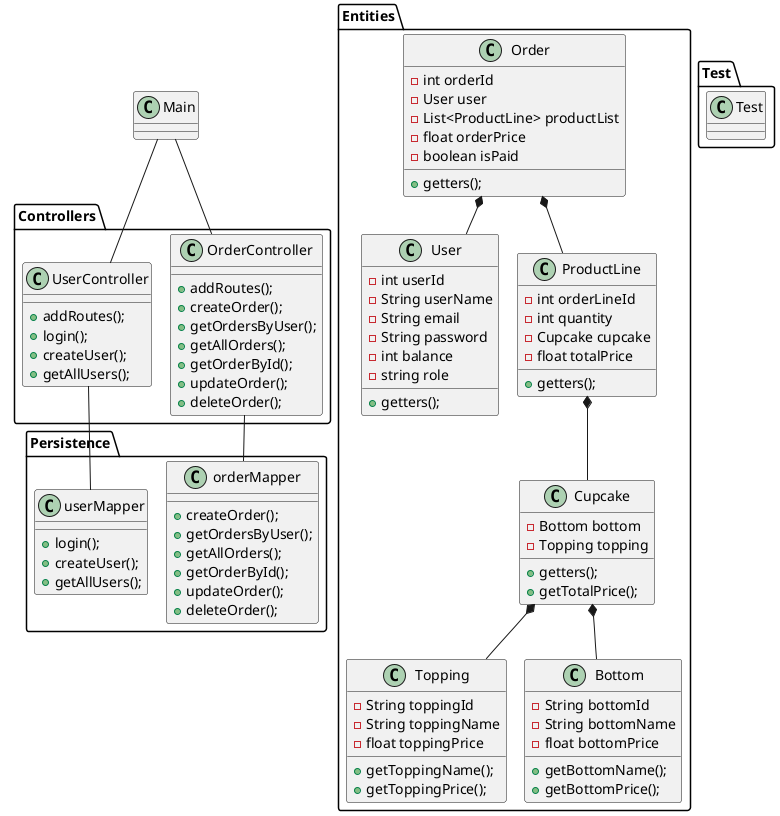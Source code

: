 @startuml
!pragma Layout smetana

    class Main {
    }

package "Entities" {
    class Cupcake {
    - Bottom bottom
    - Topping topping
    + getters();
    + getTotalPrice();
    }

    class Topping {
    - String toppingId
    - String toppingName
    - float toppingPrice
    + getToppingName();
    + getToppingPrice();
    }

    class Bottom {
    - String bottomId
    - String bottomName
    - float bottomPrice
    + getBottomName();
    + getBottomPrice();
    }

    class User {
    - int userId
    - String userName
    - String email
    - String password
    - int balance
    - string role
    + getters();
    }
    class ProductLine {
    - int orderLineId
    - int quantity
    - Cupcake cupcake
    - float totalPrice
    + getters();
    }

    class Order {
    - int orderId
    - User user
    - List<ProductLine> productList
    - float orderPrice
    - boolean isPaid
    + getters();
    }
}
Cupcake *-- Topping
Cupcake *-- Bottom

package "Persistence" {
    class orderMapper {
    + createOrder();
    + getOrdersByUser();
    + getAllOrders();
    + getOrderById();
    + updateOrder();
    + deleteOrder();
    }
class userMapper {
    + login();
    + createUser();
    + getAllUsers();
    }
}
Order *-- ProductLine
Order *-- User
ProductLine *-- Cupcake

package "Controllers" {
    class UserController {
    + addRoutes();
    + login();
    + createUser();
    + getAllUsers();
    }

    class OrderController {
    + addRoutes();
    + createOrder();
    + getOrdersByUser();
    + getAllOrders();
    + getOrderById();
    + updateOrder();
    + deleteOrder();
    }
}
package "Test" {
    class Test {
    }
}
Main -- UserController
Main -- OrderController
UserController -- userMapper
OrderController -- orderMapper

@enduml
implements ..|>
extends <|-- (is-a)
composition *-- (must-have)
Aggregation o-- (can-have)
Associering <--